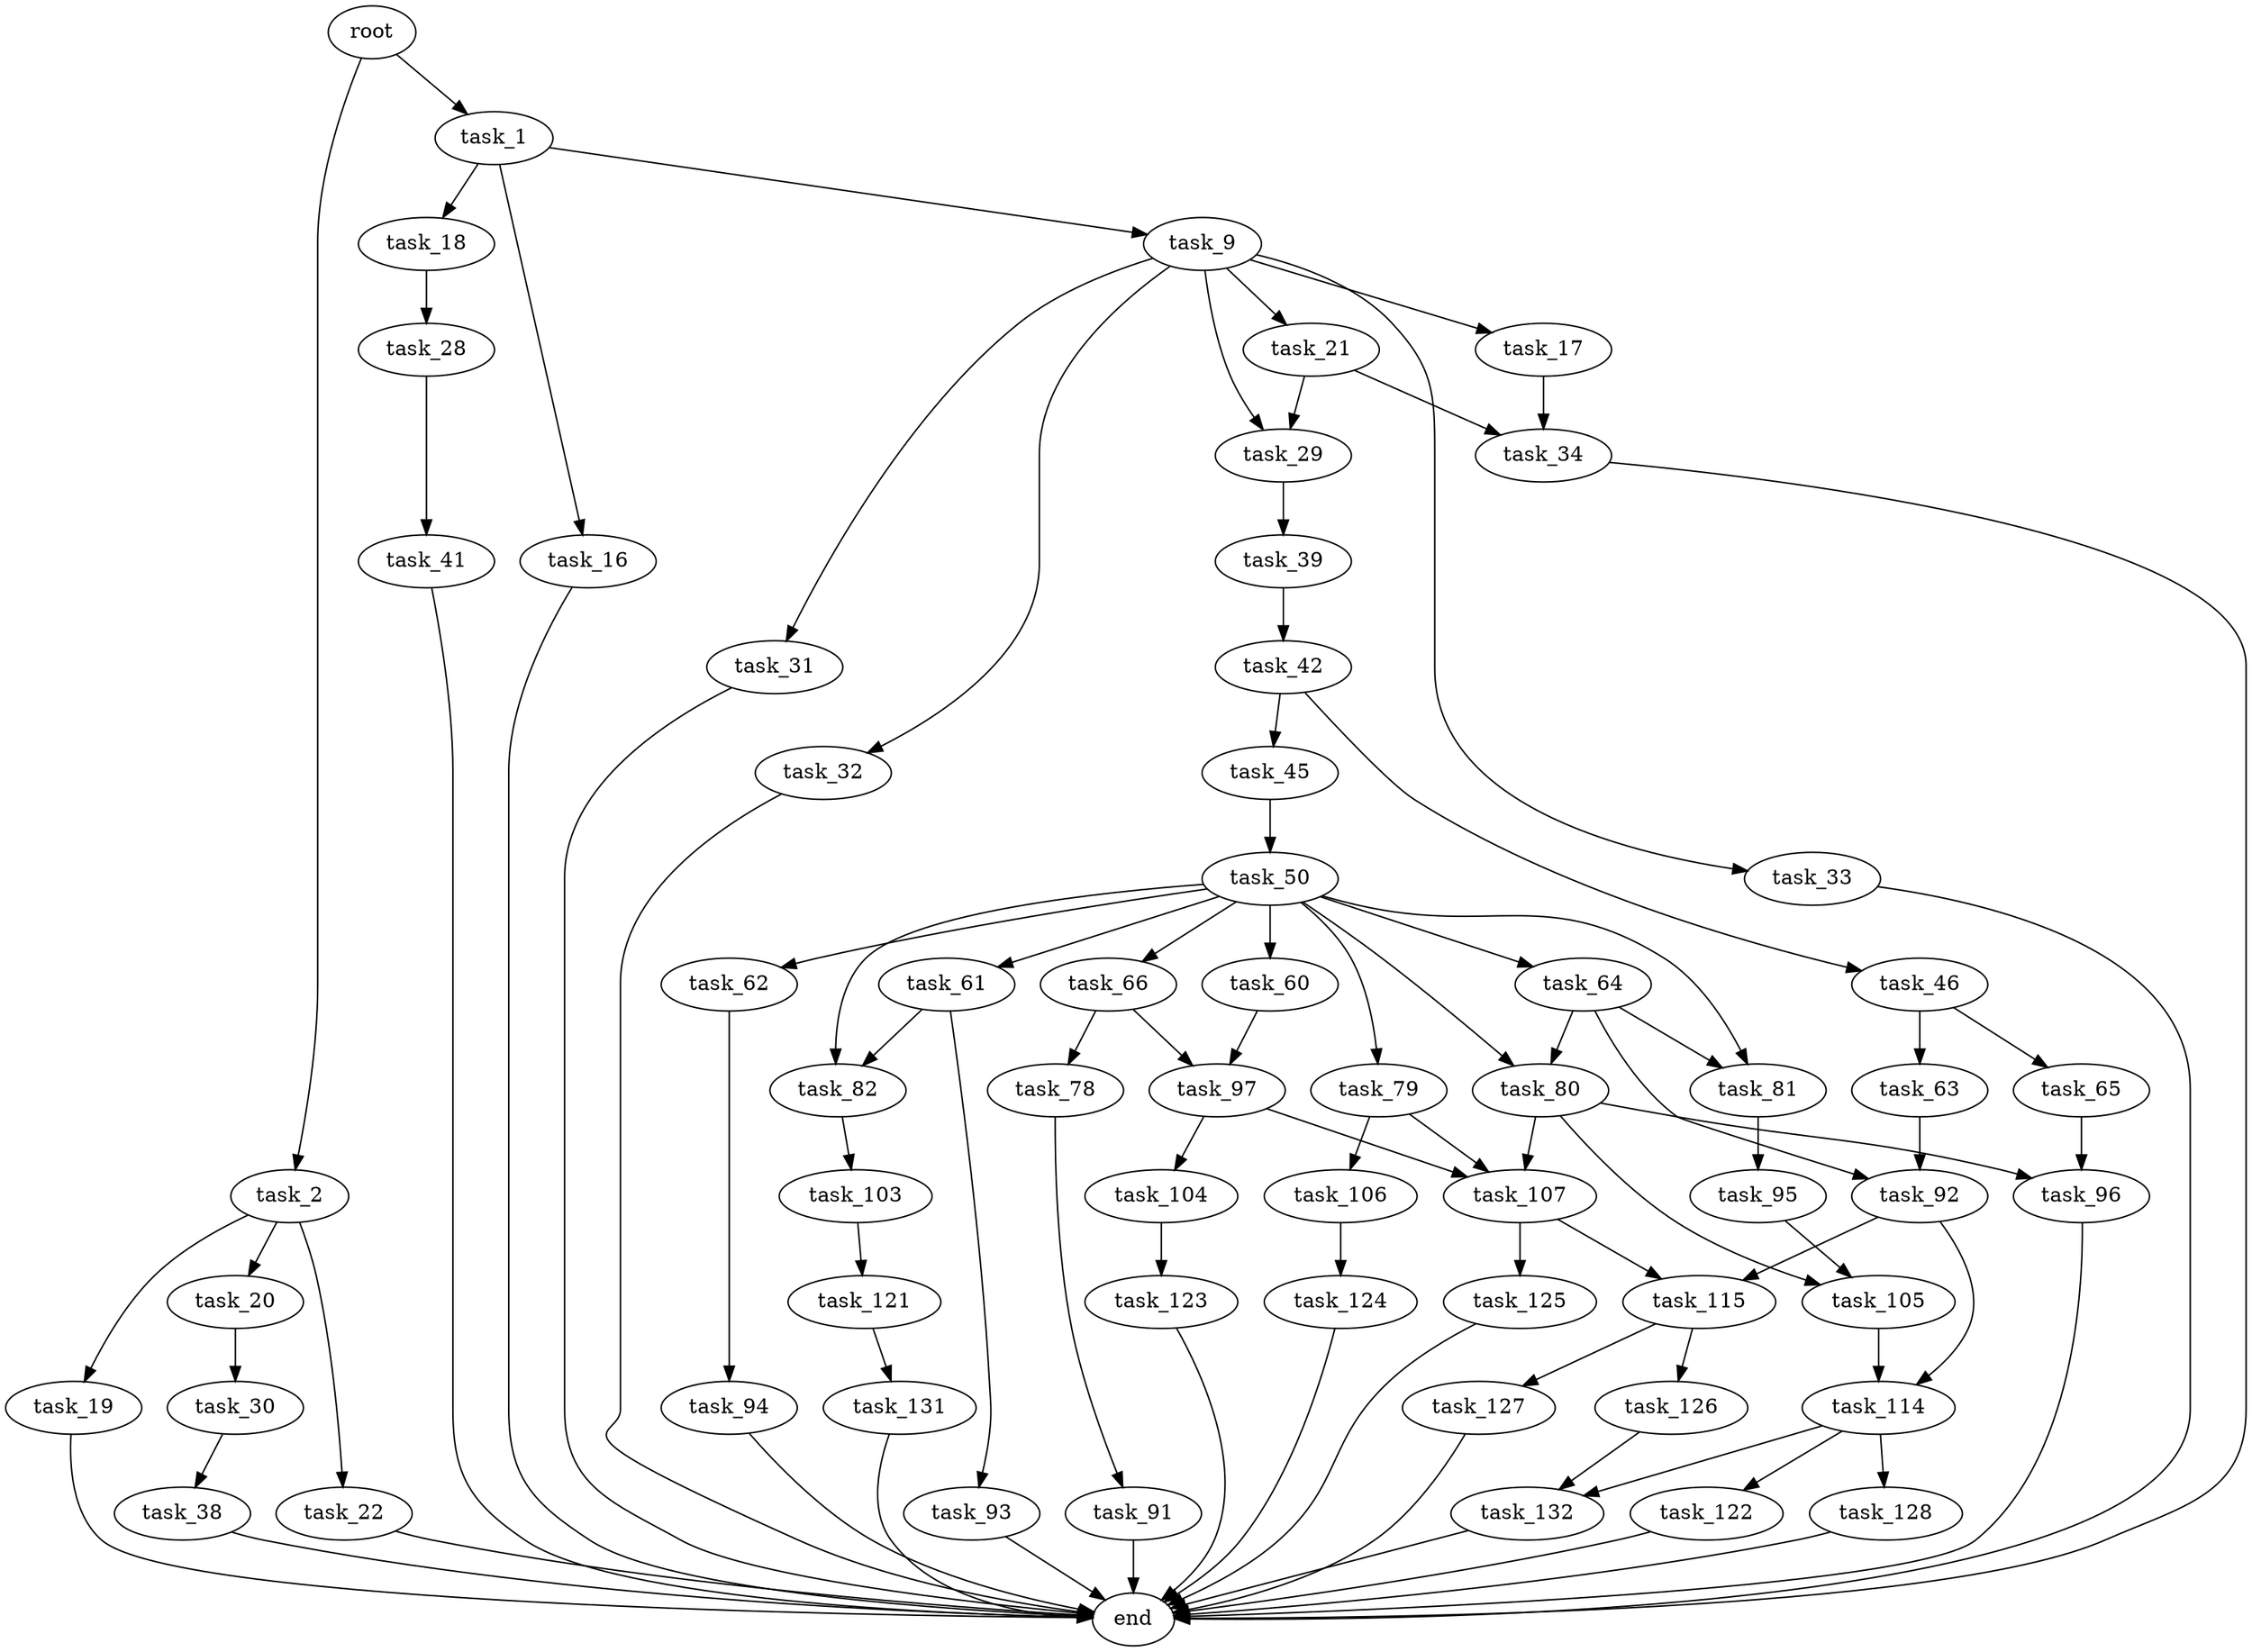 digraph G {
  root [size="0.000000"];
  task_1 [size="9192653737.000000"];
  task_2 [size="656182098096.000000"];
  task_9 [size="2772187706.000000"];
  task_16 [size="28991029248.000000"];
  task_18 [size="782757789696.000000"];
  task_19 [size="18481048592.000000"];
  task_20 [size="231928233984.000000"];
  task_22 [size="23005588778.000000"];
  task_17 [size="549755813888.000000"];
  task_21 [size="1073741824000.000000"];
  task_29 [size="368293445632.000000"];
  task_31 [size="39236946186.000000"];
  task_32 [size="373677414924.000000"];
  task_33 [size="46923290323.000000"];
  end [size="0.000000"];
  task_34 [size="8589934592.000000"];
  task_28 [size="35574776588.000000"];
  task_30 [size="953367469260.000000"];
  task_41 [size="37453859064.000000"];
  task_39 [size="68719476736.000000"];
  task_38 [size="368293445632.000000"];
  task_42 [size="46182202572.000000"];
  task_45 [size="118559568312.000000"];
  task_46 [size="29965335931.000000"];
  task_50 [size="186088039167.000000"];
  task_63 [size="368293445632.000000"];
  task_65 [size="248815257148.000000"];
  task_60 [size="254997585565.000000"];
  task_61 [size="134217728000.000000"];
  task_62 [size="4248327160.000000"];
  task_64 [size="45486493747.000000"];
  task_66 [size="12621575810.000000"];
  task_79 [size="1609589190.000000"];
  task_80 [size="41786735777.000000"];
  task_81 [size="782757789696.000000"];
  task_82 [size="28991029248.000000"];
  task_97 [size="2678001404.000000"];
  task_93 [size="782757789696.000000"];
  task_94 [size="50003000148.000000"];
  task_92 [size="368293445632.000000"];
  task_96 [size="203723185224.000000"];
  task_78 [size="8589934592.000000"];
  task_91 [size="231928233984.000000"];
  task_106 [size="28991029248.000000"];
  task_107 [size="14811589593.000000"];
  task_105 [size="301643120064.000000"];
  task_95 [size="6835529815.000000"];
  task_103 [size="2091770770.000000"];
  task_114 [size="3787381018.000000"];
  task_115 [size="7646293102.000000"];
  task_104 [size="351900073.000000"];
  task_121 [size="225849809702.000000"];
  task_123 [size="10415938784.000000"];
  task_124 [size="141333989105.000000"];
  task_125 [size="277129117777.000000"];
  task_122 [size="68719476736.000000"];
  task_128 [size="17475068102.000000"];
  task_132 [size="68719476736.000000"];
  task_126 [size="28991029248.000000"];
  task_127 [size="26856750527.000000"];
  task_131 [size="13531685153.000000"];

  root -> task_1 [size="1.000000"];
  root -> task_2 [size="1.000000"];
  task_1 -> task_9 [size="411041792.000000"];
  task_1 -> task_16 [size="411041792.000000"];
  task_1 -> task_18 [size="411041792.000000"];
  task_2 -> task_19 [size="679477248.000000"];
  task_2 -> task_20 [size="679477248.000000"];
  task_2 -> task_22 [size="679477248.000000"];
  task_9 -> task_17 [size="134217728.000000"];
  task_9 -> task_21 [size="134217728.000000"];
  task_9 -> task_29 [size="134217728.000000"];
  task_9 -> task_31 [size="134217728.000000"];
  task_9 -> task_32 [size="134217728.000000"];
  task_9 -> task_33 [size="134217728.000000"];
  task_16 -> end [size="1.000000"];
  task_18 -> task_28 [size="679477248.000000"];
  task_19 -> end [size="1.000000"];
  task_20 -> task_30 [size="301989888.000000"];
  task_22 -> end [size="1.000000"];
  task_17 -> task_34 [size="536870912.000000"];
  task_21 -> task_29 [size="838860800.000000"];
  task_21 -> task_34 [size="838860800.000000"];
  task_29 -> task_39 [size="411041792.000000"];
  task_31 -> end [size="1.000000"];
  task_32 -> end [size="1.000000"];
  task_33 -> end [size="1.000000"];
  task_34 -> end [size="1.000000"];
  task_28 -> task_41 [size="679477248.000000"];
  task_30 -> task_38 [size="679477248.000000"];
  task_41 -> end [size="1.000000"];
  task_39 -> task_42 [size="134217728.000000"];
  task_38 -> end [size="1.000000"];
  task_42 -> task_45 [size="33554432.000000"];
  task_42 -> task_46 [size="33554432.000000"];
  task_45 -> task_50 [size="134217728.000000"];
  task_46 -> task_63 [size="838860800.000000"];
  task_46 -> task_65 [size="838860800.000000"];
  task_50 -> task_60 [size="209715200.000000"];
  task_50 -> task_61 [size="209715200.000000"];
  task_50 -> task_62 [size="209715200.000000"];
  task_50 -> task_64 [size="209715200.000000"];
  task_50 -> task_66 [size="209715200.000000"];
  task_50 -> task_79 [size="209715200.000000"];
  task_50 -> task_80 [size="209715200.000000"];
  task_50 -> task_81 [size="209715200.000000"];
  task_50 -> task_82 [size="209715200.000000"];
  task_63 -> task_92 [size="411041792.000000"];
  task_65 -> task_96 [size="209715200.000000"];
  task_60 -> task_97 [size="411041792.000000"];
  task_61 -> task_82 [size="209715200.000000"];
  task_61 -> task_93 [size="209715200.000000"];
  task_62 -> task_94 [size="75497472.000000"];
  task_64 -> task_80 [size="838860800.000000"];
  task_64 -> task_81 [size="838860800.000000"];
  task_64 -> task_92 [size="838860800.000000"];
  task_66 -> task_78 [size="536870912.000000"];
  task_66 -> task_97 [size="536870912.000000"];
  task_79 -> task_106 [size="75497472.000000"];
  task_79 -> task_107 [size="75497472.000000"];
  task_80 -> task_96 [size="75497472.000000"];
  task_80 -> task_105 [size="75497472.000000"];
  task_80 -> task_107 [size="75497472.000000"];
  task_81 -> task_95 [size="679477248.000000"];
  task_82 -> task_103 [size="75497472.000000"];
  task_97 -> task_104 [size="209715200.000000"];
  task_97 -> task_107 [size="209715200.000000"];
  task_93 -> end [size="1.000000"];
  task_94 -> end [size="1.000000"];
  task_92 -> task_114 [size="411041792.000000"];
  task_92 -> task_115 [size="411041792.000000"];
  task_96 -> end [size="1.000000"];
  task_78 -> task_91 [size="33554432.000000"];
  task_91 -> end [size="1.000000"];
  task_106 -> task_124 [size="75497472.000000"];
  task_107 -> task_115 [size="411041792.000000"];
  task_107 -> task_125 [size="411041792.000000"];
  task_105 -> task_114 [size="536870912.000000"];
  task_95 -> task_105 [size="411041792.000000"];
  task_103 -> task_121 [size="134217728.000000"];
  task_114 -> task_122 [size="411041792.000000"];
  task_114 -> task_128 [size="411041792.000000"];
  task_114 -> task_132 [size="411041792.000000"];
  task_115 -> task_126 [size="301989888.000000"];
  task_115 -> task_127 [size="301989888.000000"];
  task_104 -> task_123 [size="33554432.000000"];
  task_121 -> task_131 [size="838860800.000000"];
  task_123 -> end [size="1.000000"];
  task_124 -> end [size="1.000000"];
  task_125 -> end [size="1.000000"];
  task_122 -> end [size="1.000000"];
  task_128 -> end [size="1.000000"];
  task_132 -> end [size="1.000000"];
  task_126 -> task_132 [size="75497472.000000"];
  task_127 -> end [size="1.000000"];
  task_131 -> end [size="1.000000"];
}
